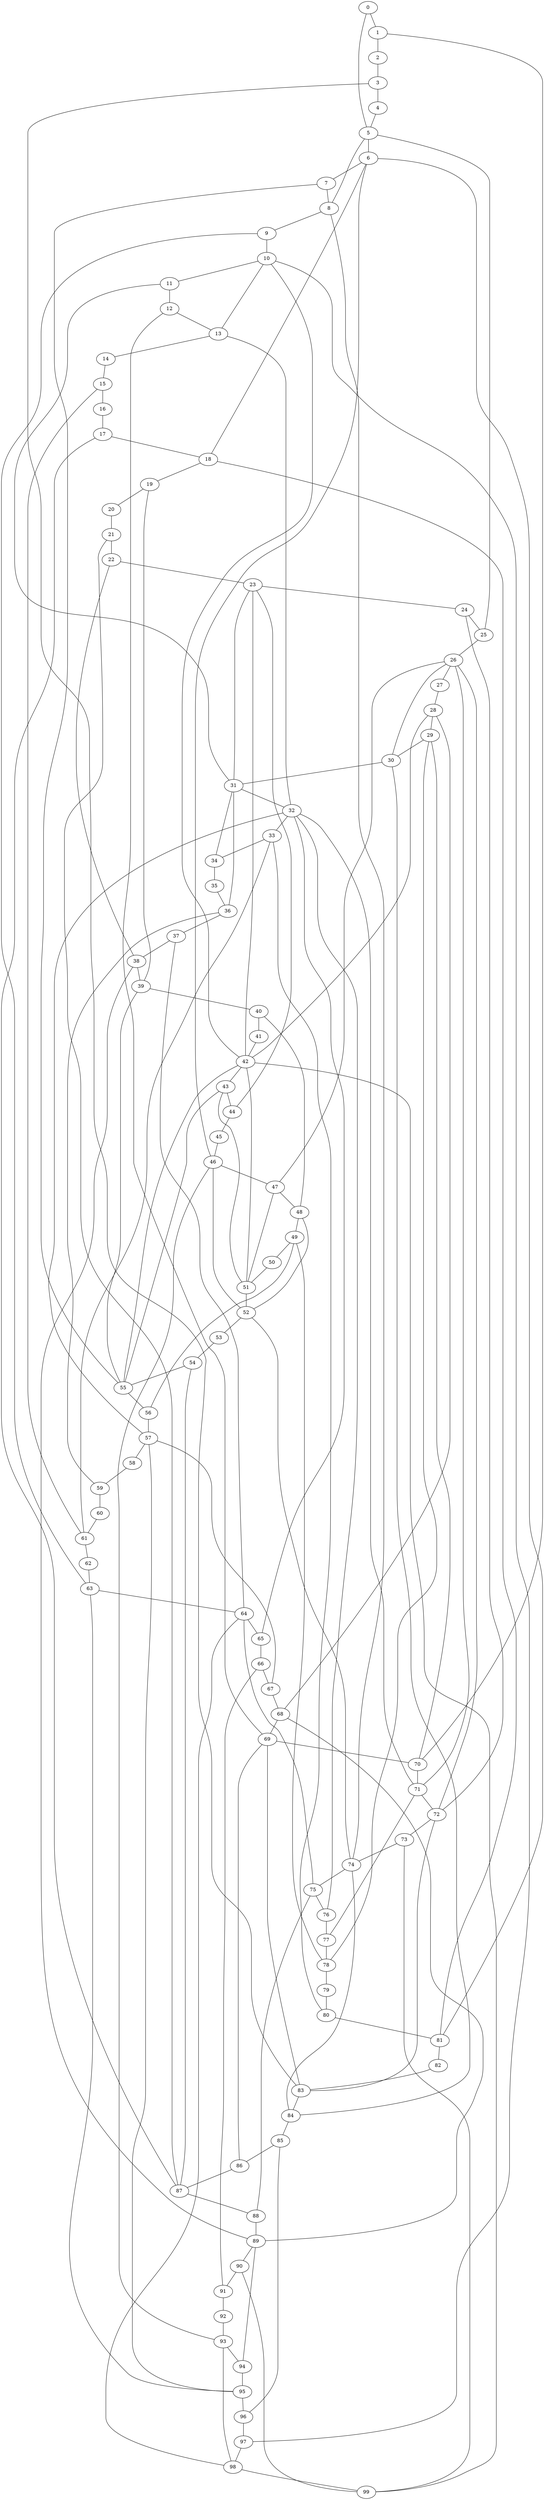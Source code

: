 
graph graphname {
    0 -- 1
0 -- 5
1 -- 2
1 -- 70
2 -- 3
3 -- 4
3 -- 83
4 -- 5
5 -- 6
5 -- 8
5 -- 25
6 -- 7
6 -- 18
6 -- 81
6 -- 46
7 -- 8
7 -- 55
8 -- 9
8 -- 74
9 -- 10
9 -- 63
10 -- 11
10 -- 42
10 -- 97
10 -- 13
11 -- 12
11 -- 31
12 -- 13
12 -- 69
13 -- 14
13 -- 32
14 -- 15
15 -- 16
15 -- 61
16 -- 17
17 -- 18
17 -- 87
18 -- 19
18 -- 81
19 -- 20
19 -- 39
20 -- 21
21 -- 22
21 -- 87
22 -- 23
22 -- 38
23 -- 24
23 -- 31
23 -- 44
23 -- 42
24 -- 25
24 -- 72
25 -- 26
26 -- 27
26 -- 47
26 -- 30
26 -- 72
26 -- 71
27 -- 28
28 -- 29
28 -- 42
28 -- 68
29 -- 30
29 -- 70
29 -- 78
30 -- 31
30 -- 84
31 -- 32
31 -- 36
31 -- 34
32 -- 33
32 -- 57
32 -- 76
32 -- 65
32 -- 71
33 -- 34
33 -- 80
33 -- 61
34 -- 35
35 -- 36
36 -- 37
36 -- 59
37 -- 38
37 -- 64
38 -- 39
38 -- 89
39 -- 40
39 -- 55
40 -- 41
40 -- 48
41 -- 42
42 -- 43
42 -- 51
42 -- 55
42 -- 99
43 -- 44
43 -- 55
43 -- 51
44 -- 45
45 -- 46
46 -- 47
46 -- 52
46 -- 93
47 -- 48
47 -- 51
48 -- 49
48 -- 52
49 -- 50
49 -- 78
49 -- 56
50 -- 51
51 -- 52
52 -- 53
52 -- 74
53 -- 54
54 -- 55
54 -- 87
55 -- 56
56 -- 57
57 -- 58
57 -- 67
57 -- 95
58 -- 59
59 -- 60
60 -- 61
61 -- 62
62 -- 63
63 -- 64
63 -- 95
64 -- 65
64 -- 98
64 -- 75
65 -- 66
66 -- 67
66 -- 91
67 -- 68
68 -- 69
68 -- 89
69 -- 70
69 -- 83
69 -- 86
70 -- 71
71 -- 72
71 -- 77
72 -- 73
72 -- 83
73 -- 74
73 -- 99
74 -- 75
74 -- 84
75 -- 76
75 -- 88
76 -- 77
77 -- 78
78 -- 79
79 -- 80
80 -- 81
81 -- 82
82 -- 83
83 -- 84
84 -- 85
85 -- 86
85 -- 96
86 -- 87
87 -- 88
88 -- 89
89 -- 90
89 -- 94
90 -- 91
90 -- 99
91 -- 92
92 -- 93
93 -- 94
93 -- 98
94 -- 95
95 -- 96
96 -- 97
97 -- 98
98 -- 99

}
